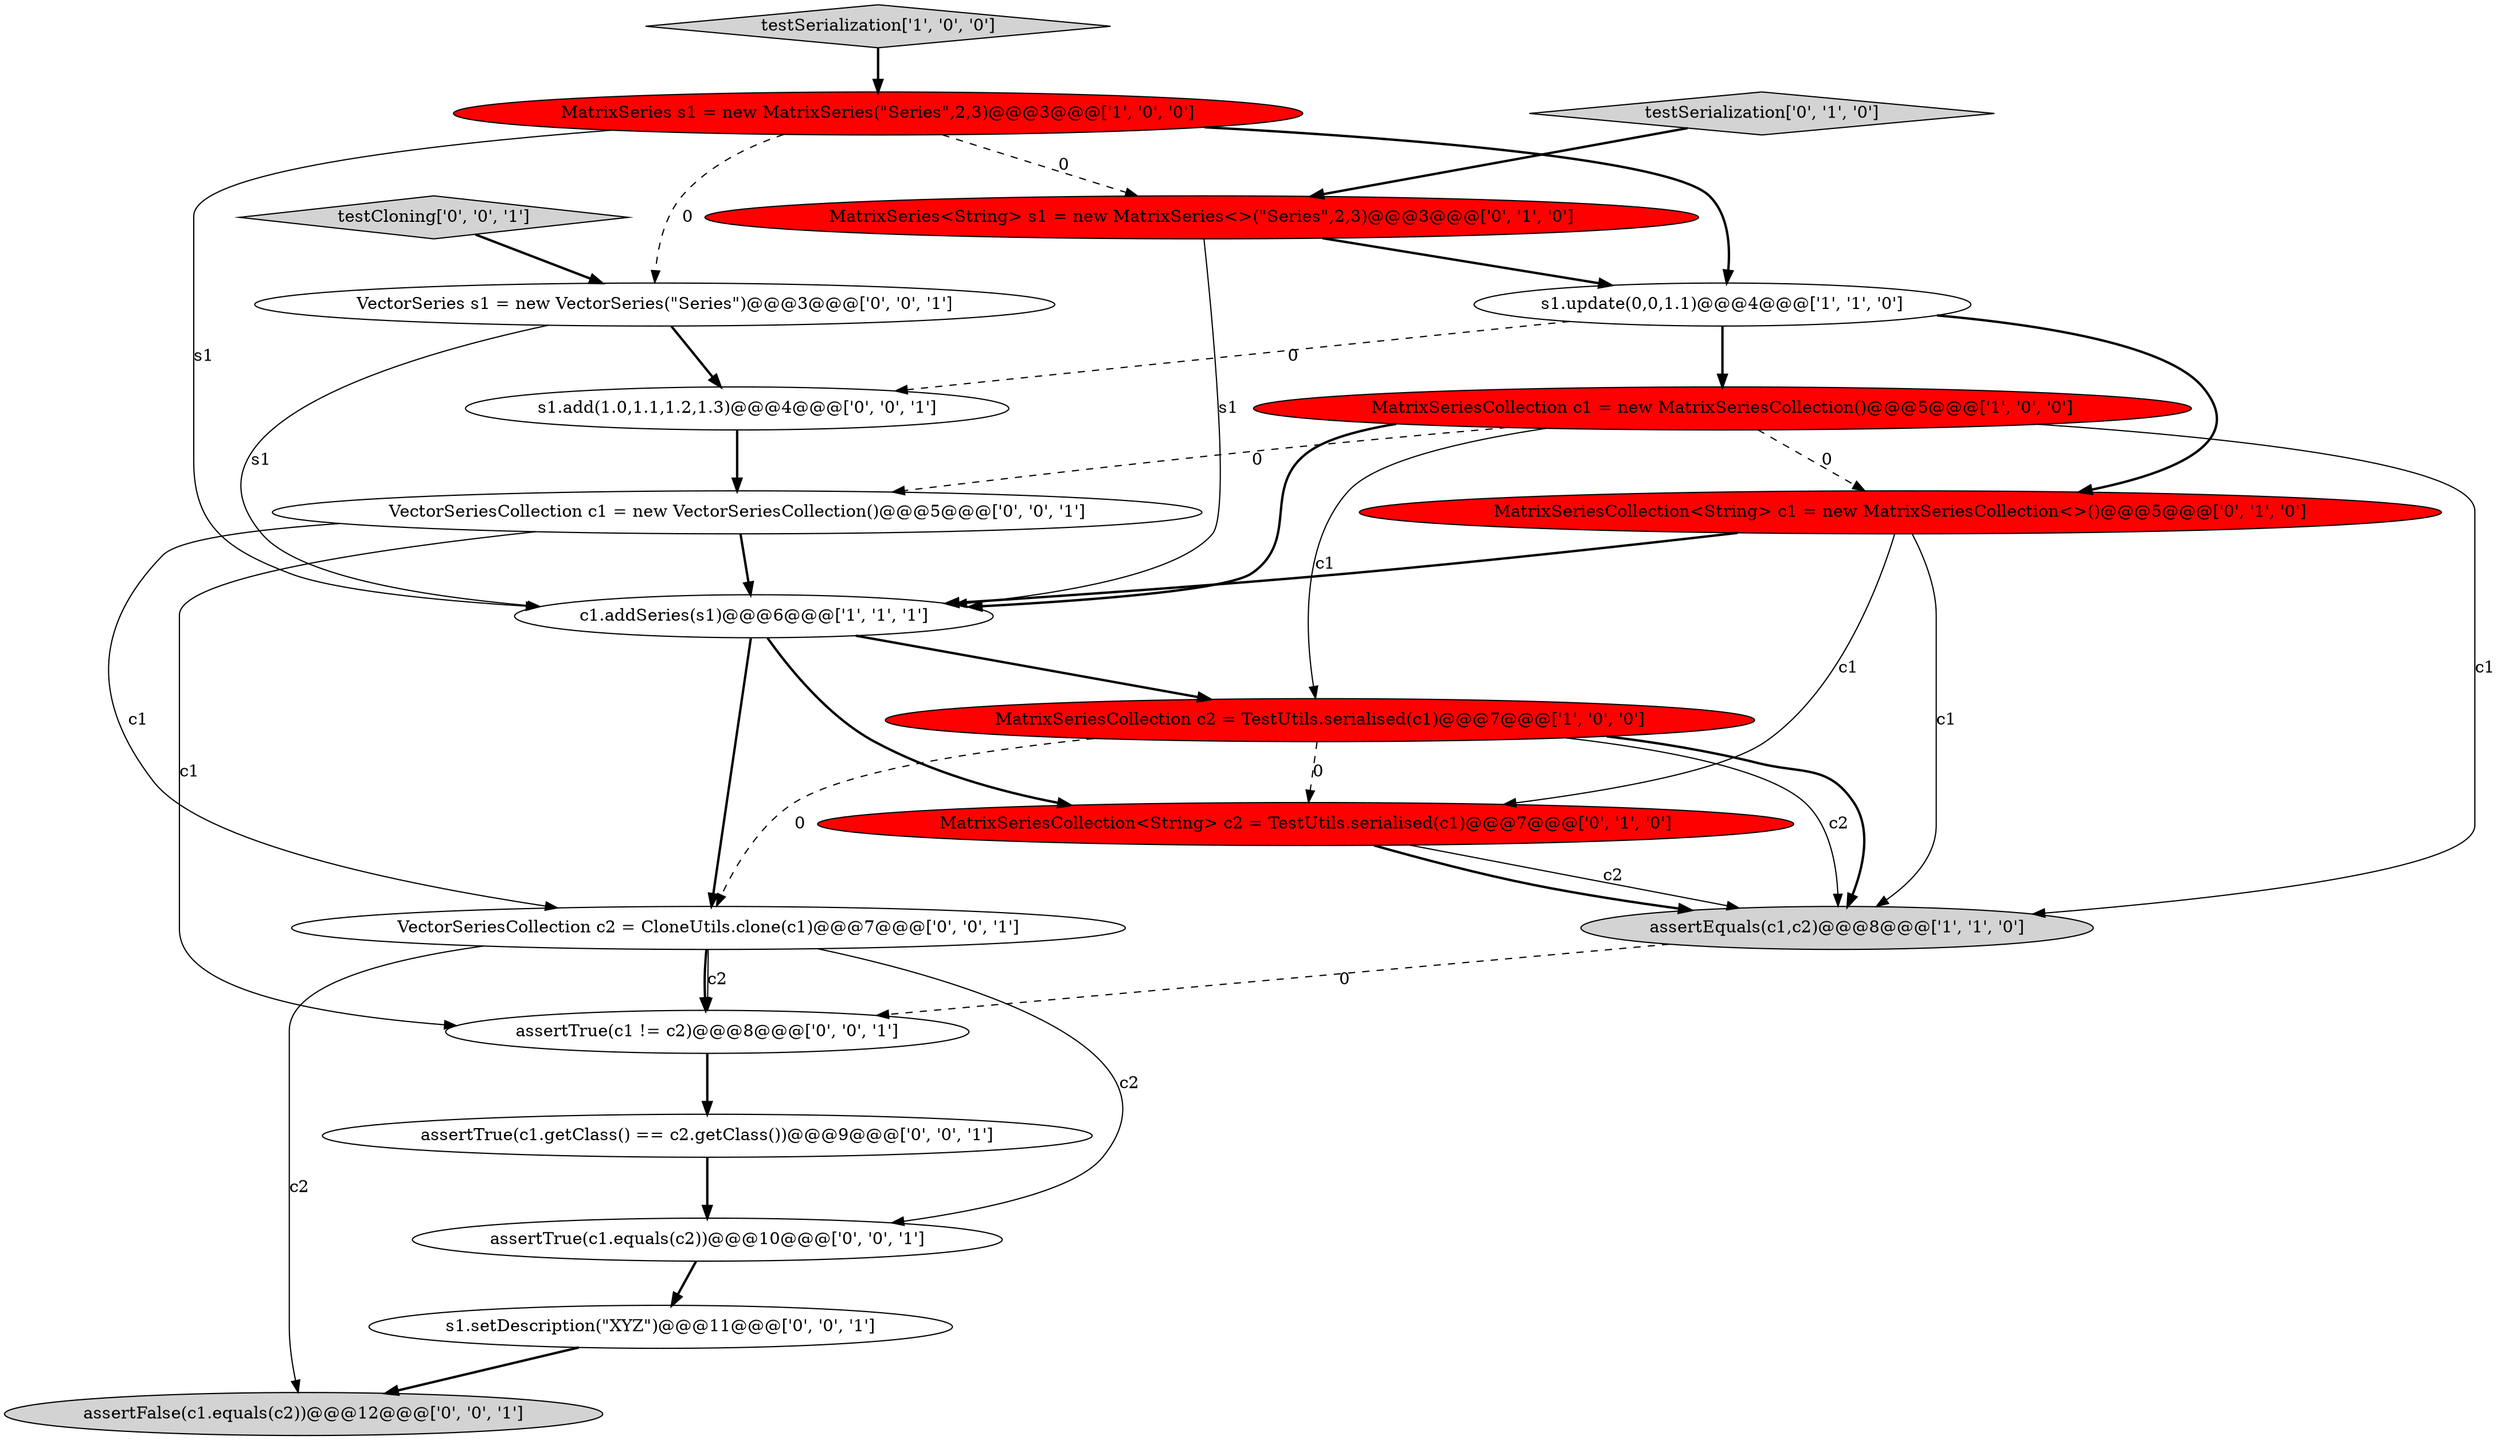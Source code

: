 digraph {
1 [style = filled, label = "testSerialization['1', '0', '0']", fillcolor = lightgray, shape = diamond image = "AAA0AAABBB1BBB"];
2 [style = filled, label = "MatrixSeriesCollection c1 = new MatrixSeriesCollection()@@@5@@@['1', '0', '0']", fillcolor = red, shape = ellipse image = "AAA1AAABBB1BBB"];
12 [style = filled, label = "assertTrue(c1.getClass() == c2.getClass())@@@9@@@['0', '0', '1']", fillcolor = white, shape = ellipse image = "AAA0AAABBB3BBB"];
8 [style = filled, label = "MatrixSeriesCollection<String> c1 = new MatrixSeriesCollection<>()@@@5@@@['0', '1', '0']", fillcolor = red, shape = ellipse image = "AAA1AAABBB2BBB"];
20 [style = filled, label = "s1.setDescription(\"XYZ\")@@@11@@@['0', '0', '1']", fillcolor = white, shape = ellipse image = "AAA0AAABBB3BBB"];
15 [style = filled, label = "VectorSeries s1 = new VectorSeries(\"Series\")@@@3@@@['0', '0', '1']", fillcolor = white, shape = ellipse image = "AAA0AAABBB3BBB"];
19 [style = filled, label = "testCloning['0', '0', '1']", fillcolor = lightgray, shape = diamond image = "AAA0AAABBB3BBB"];
0 [style = filled, label = "s1.update(0,0,1.1)@@@4@@@['1', '1', '0']", fillcolor = white, shape = ellipse image = "AAA0AAABBB1BBB"];
6 [style = filled, label = "assertEquals(c1,c2)@@@8@@@['1', '1', '0']", fillcolor = lightgray, shape = ellipse image = "AAA0AAABBB1BBB"];
11 [style = filled, label = "VectorSeriesCollection c2 = CloneUtils.clone(c1)@@@7@@@['0', '0', '1']", fillcolor = white, shape = ellipse image = "AAA0AAABBB3BBB"];
5 [style = filled, label = "MatrixSeriesCollection c2 = TestUtils.serialised(c1)@@@7@@@['1', '0', '0']", fillcolor = red, shape = ellipse image = "AAA1AAABBB1BBB"];
18 [style = filled, label = "s1.add(1.0,1.1,1.2,1.3)@@@4@@@['0', '0', '1']", fillcolor = white, shape = ellipse image = "AAA0AAABBB3BBB"];
10 [style = filled, label = "MatrixSeries<String> s1 = new MatrixSeries<>(\"Series\",2,3)@@@3@@@['0', '1', '0']", fillcolor = red, shape = ellipse image = "AAA1AAABBB2BBB"];
7 [style = filled, label = "testSerialization['0', '1', '0']", fillcolor = lightgray, shape = diamond image = "AAA0AAABBB2BBB"];
13 [style = filled, label = "assertTrue(c1 != c2)@@@8@@@['0', '0', '1']", fillcolor = white, shape = ellipse image = "AAA0AAABBB3BBB"];
4 [style = filled, label = "MatrixSeries s1 = new MatrixSeries(\"Series\",2,3)@@@3@@@['1', '0', '0']", fillcolor = red, shape = ellipse image = "AAA1AAABBB1BBB"];
16 [style = filled, label = "assertFalse(c1.equals(c2))@@@12@@@['0', '0', '1']", fillcolor = lightgray, shape = ellipse image = "AAA0AAABBB3BBB"];
3 [style = filled, label = "c1.addSeries(s1)@@@6@@@['1', '1', '1']", fillcolor = white, shape = ellipse image = "AAA0AAABBB1BBB"];
14 [style = filled, label = "assertTrue(c1.equals(c2))@@@10@@@['0', '0', '1']", fillcolor = white, shape = ellipse image = "AAA0AAABBB3BBB"];
17 [style = filled, label = "VectorSeriesCollection c1 = new VectorSeriesCollection()@@@5@@@['0', '0', '1']", fillcolor = white, shape = ellipse image = "AAA0AAABBB3BBB"];
9 [style = filled, label = "MatrixSeriesCollection<String> c2 = TestUtils.serialised(c1)@@@7@@@['0', '1', '0']", fillcolor = red, shape = ellipse image = "AAA1AAABBB2BBB"];
1->4 [style = bold, label=""];
15->3 [style = solid, label="s1"];
7->10 [style = bold, label=""];
8->9 [style = solid, label="c1"];
2->3 [style = bold, label=""];
0->2 [style = bold, label=""];
8->3 [style = bold, label=""];
3->11 [style = bold, label=""];
18->17 [style = bold, label=""];
5->9 [style = dashed, label="0"];
8->6 [style = solid, label="c1"];
2->17 [style = dashed, label="0"];
2->8 [style = dashed, label="0"];
15->18 [style = bold, label=""];
9->6 [style = solid, label="c2"];
9->6 [style = bold, label=""];
4->0 [style = bold, label=""];
11->16 [style = solid, label="c2"];
4->3 [style = solid, label="s1"];
3->9 [style = bold, label=""];
17->11 [style = solid, label="c1"];
3->5 [style = bold, label=""];
13->12 [style = bold, label=""];
5->6 [style = solid, label="c2"];
20->16 [style = bold, label=""];
5->6 [style = bold, label=""];
6->13 [style = dashed, label="0"];
5->11 [style = dashed, label="0"];
4->15 [style = dashed, label="0"];
11->13 [style = bold, label=""];
10->0 [style = bold, label=""];
12->14 [style = bold, label=""];
0->8 [style = bold, label=""];
17->13 [style = solid, label="c1"];
17->3 [style = bold, label=""];
11->13 [style = solid, label="c2"];
0->18 [style = dashed, label="0"];
2->5 [style = solid, label="c1"];
2->6 [style = solid, label="c1"];
11->14 [style = solid, label="c2"];
10->3 [style = solid, label="s1"];
19->15 [style = bold, label=""];
4->10 [style = dashed, label="0"];
14->20 [style = bold, label=""];
}
